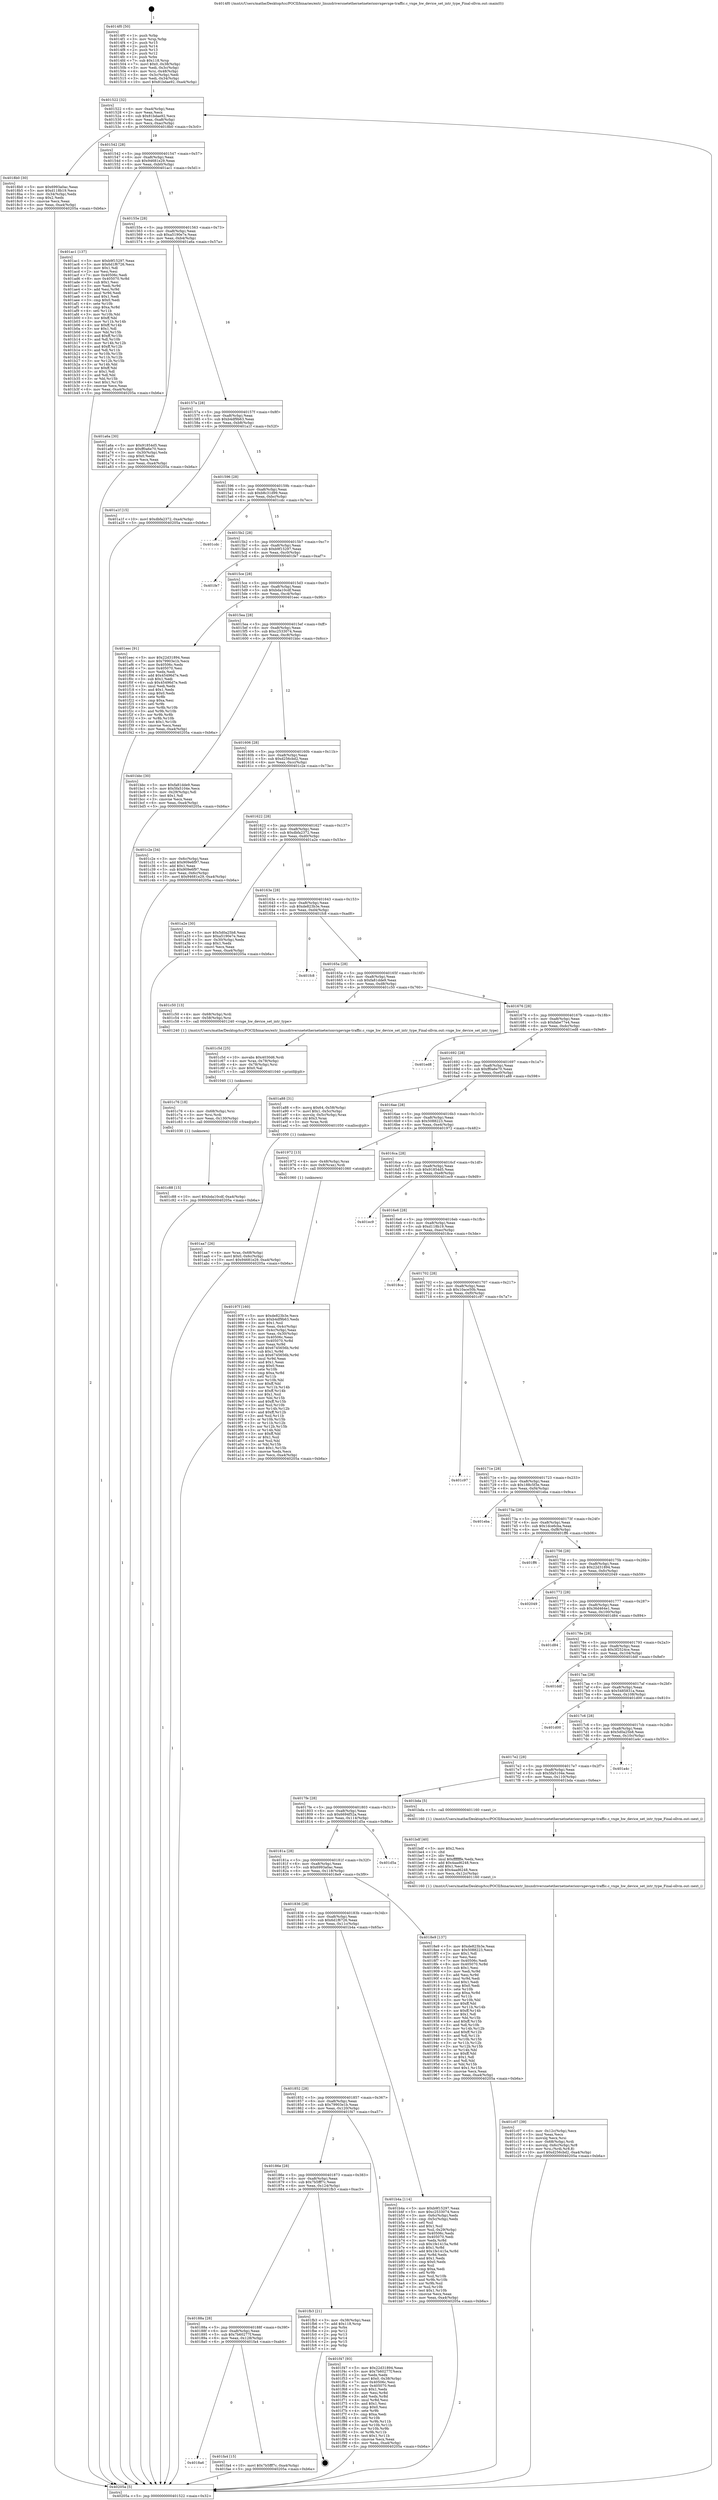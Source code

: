 digraph "0x4014f0" {
  label = "0x4014f0 (/mnt/c/Users/mathe/Desktop/tcc/POCII/binaries/extr_linuxdriversnetethernetneterionvxgevxge-traffic.c_vxge_hw_device_set_intr_type_Final-ollvm.out::main(0))"
  labelloc = "t"
  node[shape=record]

  Entry [label="",width=0.3,height=0.3,shape=circle,fillcolor=black,style=filled]
  "0x401522" [label="{
     0x401522 [32]\l
     | [instrs]\l
     &nbsp;&nbsp;0x401522 \<+6\>: mov -0xa4(%rbp),%eax\l
     &nbsp;&nbsp;0x401528 \<+2\>: mov %eax,%ecx\l
     &nbsp;&nbsp;0x40152a \<+6\>: sub $0x81bdae92,%ecx\l
     &nbsp;&nbsp;0x401530 \<+6\>: mov %eax,-0xa8(%rbp)\l
     &nbsp;&nbsp;0x401536 \<+6\>: mov %ecx,-0xac(%rbp)\l
     &nbsp;&nbsp;0x40153c \<+6\>: je 00000000004018b0 \<main+0x3c0\>\l
  }"]
  "0x4018b0" [label="{
     0x4018b0 [30]\l
     | [instrs]\l
     &nbsp;&nbsp;0x4018b0 \<+5\>: mov $0x6993a0ac,%eax\l
     &nbsp;&nbsp;0x4018b5 \<+5\>: mov $0xd118b19,%ecx\l
     &nbsp;&nbsp;0x4018ba \<+3\>: mov -0x34(%rbp),%edx\l
     &nbsp;&nbsp;0x4018bd \<+3\>: cmp $0x2,%edx\l
     &nbsp;&nbsp;0x4018c0 \<+3\>: cmovne %ecx,%eax\l
     &nbsp;&nbsp;0x4018c3 \<+6\>: mov %eax,-0xa4(%rbp)\l
     &nbsp;&nbsp;0x4018c9 \<+5\>: jmp 000000000040205a \<main+0xb6a\>\l
  }"]
  "0x401542" [label="{
     0x401542 [28]\l
     | [instrs]\l
     &nbsp;&nbsp;0x401542 \<+5\>: jmp 0000000000401547 \<main+0x57\>\l
     &nbsp;&nbsp;0x401547 \<+6\>: mov -0xa8(%rbp),%eax\l
     &nbsp;&nbsp;0x40154d \<+5\>: sub $0x94681e29,%eax\l
     &nbsp;&nbsp;0x401552 \<+6\>: mov %eax,-0xb0(%rbp)\l
     &nbsp;&nbsp;0x401558 \<+6\>: je 0000000000401ac1 \<main+0x5d1\>\l
  }"]
  "0x40205a" [label="{
     0x40205a [5]\l
     | [instrs]\l
     &nbsp;&nbsp;0x40205a \<+5\>: jmp 0000000000401522 \<main+0x32\>\l
  }"]
  "0x4014f0" [label="{
     0x4014f0 [50]\l
     | [instrs]\l
     &nbsp;&nbsp;0x4014f0 \<+1\>: push %rbp\l
     &nbsp;&nbsp;0x4014f1 \<+3\>: mov %rsp,%rbp\l
     &nbsp;&nbsp;0x4014f4 \<+2\>: push %r15\l
     &nbsp;&nbsp;0x4014f6 \<+2\>: push %r14\l
     &nbsp;&nbsp;0x4014f8 \<+2\>: push %r13\l
     &nbsp;&nbsp;0x4014fa \<+2\>: push %r12\l
     &nbsp;&nbsp;0x4014fc \<+1\>: push %rbx\l
     &nbsp;&nbsp;0x4014fd \<+7\>: sub $0x118,%rsp\l
     &nbsp;&nbsp;0x401504 \<+7\>: movl $0x0,-0x38(%rbp)\l
     &nbsp;&nbsp;0x40150b \<+3\>: mov %edi,-0x3c(%rbp)\l
     &nbsp;&nbsp;0x40150e \<+4\>: mov %rsi,-0x48(%rbp)\l
     &nbsp;&nbsp;0x401512 \<+3\>: mov -0x3c(%rbp),%edi\l
     &nbsp;&nbsp;0x401515 \<+3\>: mov %edi,-0x34(%rbp)\l
     &nbsp;&nbsp;0x401518 \<+10\>: movl $0x81bdae92,-0xa4(%rbp)\l
  }"]
  Exit [label="",width=0.3,height=0.3,shape=circle,fillcolor=black,style=filled,peripheries=2]
  "0x401ac1" [label="{
     0x401ac1 [137]\l
     | [instrs]\l
     &nbsp;&nbsp;0x401ac1 \<+5\>: mov $0xb9f15297,%eax\l
     &nbsp;&nbsp;0x401ac6 \<+5\>: mov $0x6d1f6726,%ecx\l
     &nbsp;&nbsp;0x401acb \<+2\>: mov $0x1,%dl\l
     &nbsp;&nbsp;0x401acd \<+2\>: xor %esi,%esi\l
     &nbsp;&nbsp;0x401acf \<+7\>: mov 0x40506c,%edi\l
     &nbsp;&nbsp;0x401ad6 \<+8\>: mov 0x405070,%r8d\l
     &nbsp;&nbsp;0x401ade \<+3\>: sub $0x1,%esi\l
     &nbsp;&nbsp;0x401ae1 \<+3\>: mov %edi,%r9d\l
     &nbsp;&nbsp;0x401ae4 \<+3\>: add %esi,%r9d\l
     &nbsp;&nbsp;0x401ae7 \<+4\>: imul %r9d,%edi\l
     &nbsp;&nbsp;0x401aeb \<+3\>: and $0x1,%edi\l
     &nbsp;&nbsp;0x401aee \<+3\>: cmp $0x0,%edi\l
     &nbsp;&nbsp;0x401af1 \<+4\>: sete %r10b\l
     &nbsp;&nbsp;0x401af5 \<+4\>: cmp $0xa,%r8d\l
     &nbsp;&nbsp;0x401af9 \<+4\>: setl %r11b\l
     &nbsp;&nbsp;0x401afd \<+3\>: mov %r10b,%bl\l
     &nbsp;&nbsp;0x401b00 \<+3\>: xor $0xff,%bl\l
     &nbsp;&nbsp;0x401b03 \<+3\>: mov %r11b,%r14b\l
     &nbsp;&nbsp;0x401b06 \<+4\>: xor $0xff,%r14b\l
     &nbsp;&nbsp;0x401b0a \<+3\>: xor $0x1,%dl\l
     &nbsp;&nbsp;0x401b0d \<+3\>: mov %bl,%r15b\l
     &nbsp;&nbsp;0x401b10 \<+4\>: and $0xff,%r15b\l
     &nbsp;&nbsp;0x401b14 \<+3\>: and %dl,%r10b\l
     &nbsp;&nbsp;0x401b17 \<+3\>: mov %r14b,%r12b\l
     &nbsp;&nbsp;0x401b1a \<+4\>: and $0xff,%r12b\l
     &nbsp;&nbsp;0x401b1e \<+3\>: and %dl,%r11b\l
     &nbsp;&nbsp;0x401b21 \<+3\>: or %r10b,%r15b\l
     &nbsp;&nbsp;0x401b24 \<+3\>: or %r11b,%r12b\l
     &nbsp;&nbsp;0x401b27 \<+3\>: xor %r12b,%r15b\l
     &nbsp;&nbsp;0x401b2a \<+3\>: or %r14b,%bl\l
     &nbsp;&nbsp;0x401b2d \<+3\>: xor $0xff,%bl\l
     &nbsp;&nbsp;0x401b30 \<+3\>: or $0x1,%dl\l
     &nbsp;&nbsp;0x401b33 \<+2\>: and %dl,%bl\l
     &nbsp;&nbsp;0x401b35 \<+3\>: or %bl,%r15b\l
     &nbsp;&nbsp;0x401b38 \<+4\>: test $0x1,%r15b\l
     &nbsp;&nbsp;0x401b3c \<+3\>: cmovne %ecx,%eax\l
     &nbsp;&nbsp;0x401b3f \<+6\>: mov %eax,-0xa4(%rbp)\l
     &nbsp;&nbsp;0x401b45 \<+5\>: jmp 000000000040205a \<main+0xb6a\>\l
  }"]
  "0x40155e" [label="{
     0x40155e [28]\l
     | [instrs]\l
     &nbsp;&nbsp;0x40155e \<+5\>: jmp 0000000000401563 \<main+0x73\>\l
     &nbsp;&nbsp;0x401563 \<+6\>: mov -0xa8(%rbp),%eax\l
     &nbsp;&nbsp;0x401569 \<+5\>: sub $0xa5190e7e,%eax\l
     &nbsp;&nbsp;0x40156e \<+6\>: mov %eax,-0xb4(%rbp)\l
     &nbsp;&nbsp;0x401574 \<+6\>: je 0000000000401a6a \<main+0x57a\>\l
  }"]
  "0x4018a6" [label="{
     0x4018a6\l
  }", style=dashed]
  "0x401a6a" [label="{
     0x401a6a [30]\l
     | [instrs]\l
     &nbsp;&nbsp;0x401a6a \<+5\>: mov $0x91854d5,%eax\l
     &nbsp;&nbsp;0x401a6f \<+5\>: mov $0xff0a6e70,%ecx\l
     &nbsp;&nbsp;0x401a74 \<+3\>: mov -0x30(%rbp),%edx\l
     &nbsp;&nbsp;0x401a77 \<+3\>: cmp $0x0,%edx\l
     &nbsp;&nbsp;0x401a7a \<+3\>: cmove %ecx,%eax\l
     &nbsp;&nbsp;0x401a7d \<+6\>: mov %eax,-0xa4(%rbp)\l
     &nbsp;&nbsp;0x401a83 \<+5\>: jmp 000000000040205a \<main+0xb6a\>\l
  }"]
  "0x40157a" [label="{
     0x40157a [28]\l
     | [instrs]\l
     &nbsp;&nbsp;0x40157a \<+5\>: jmp 000000000040157f \<main+0x8f\>\l
     &nbsp;&nbsp;0x40157f \<+6\>: mov -0xa8(%rbp),%eax\l
     &nbsp;&nbsp;0x401585 \<+5\>: sub $0xb4df9b63,%eax\l
     &nbsp;&nbsp;0x40158a \<+6\>: mov %eax,-0xb8(%rbp)\l
     &nbsp;&nbsp;0x401590 \<+6\>: je 0000000000401a1f \<main+0x52f\>\l
  }"]
  "0x401fa4" [label="{
     0x401fa4 [15]\l
     | [instrs]\l
     &nbsp;&nbsp;0x401fa4 \<+10\>: movl $0x7b5fff7c,-0xa4(%rbp)\l
     &nbsp;&nbsp;0x401fae \<+5\>: jmp 000000000040205a \<main+0xb6a\>\l
  }"]
  "0x401a1f" [label="{
     0x401a1f [15]\l
     | [instrs]\l
     &nbsp;&nbsp;0x401a1f \<+10\>: movl $0xdbfa2372,-0xa4(%rbp)\l
     &nbsp;&nbsp;0x401a29 \<+5\>: jmp 000000000040205a \<main+0xb6a\>\l
  }"]
  "0x401596" [label="{
     0x401596 [28]\l
     | [instrs]\l
     &nbsp;&nbsp;0x401596 \<+5\>: jmp 000000000040159b \<main+0xab\>\l
     &nbsp;&nbsp;0x40159b \<+6\>: mov -0xa8(%rbp),%eax\l
     &nbsp;&nbsp;0x4015a1 \<+5\>: sub $0xb8c31d99,%eax\l
     &nbsp;&nbsp;0x4015a6 \<+6\>: mov %eax,-0xbc(%rbp)\l
     &nbsp;&nbsp;0x4015ac \<+6\>: je 0000000000401cdc \<main+0x7ec\>\l
  }"]
  "0x40188a" [label="{
     0x40188a [28]\l
     | [instrs]\l
     &nbsp;&nbsp;0x40188a \<+5\>: jmp 000000000040188f \<main+0x39f\>\l
     &nbsp;&nbsp;0x40188f \<+6\>: mov -0xa8(%rbp),%eax\l
     &nbsp;&nbsp;0x401895 \<+5\>: sub $0x7b60277f,%eax\l
     &nbsp;&nbsp;0x40189a \<+6\>: mov %eax,-0x128(%rbp)\l
     &nbsp;&nbsp;0x4018a0 \<+6\>: je 0000000000401fa4 \<main+0xab4\>\l
  }"]
  "0x401cdc" [label="{
     0x401cdc\l
  }", style=dashed]
  "0x4015b2" [label="{
     0x4015b2 [28]\l
     | [instrs]\l
     &nbsp;&nbsp;0x4015b2 \<+5\>: jmp 00000000004015b7 \<main+0xc7\>\l
     &nbsp;&nbsp;0x4015b7 \<+6\>: mov -0xa8(%rbp),%eax\l
     &nbsp;&nbsp;0x4015bd \<+5\>: sub $0xb9f15297,%eax\l
     &nbsp;&nbsp;0x4015c2 \<+6\>: mov %eax,-0xc0(%rbp)\l
     &nbsp;&nbsp;0x4015c8 \<+6\>: je 0000000000401fe7 \<main+0xaf7\>\l
  }"]
  "0x401fb3" [label="{
     0x401fb3 [21]\l
     | [instrs]\l
     &nbsp;&nbsp;0x401fb3 \<+3\>: mov -0x38(%rbp),%eax\l
     &nbsp;&nbsp;0x401fb6 \<+7\>: add $0x118,%rsp\l
     &nbsp;&nbsp;0x401fbd \<+1\>: pop %rbx\l
     &nbsp;&nbsp;0x401fbe \<+2\>: pop %r12\l
     &nbsp;&nbsp;0x401fc0 \<+2\>: pop %r13\l
     &nbsp;&nbsp;0x401fc2 \<+2\>: pop %r14\l
     &nbsp;&nbsp;0x401fc4 \<+2\>: pop %r15\l
     &nbsp;&nbsp;0x401fc6 \<+1\>: pop %rbp\l
     &nbsp;&nbsp;0x401fc7 \<+1\>: ret\l
  }"]
  "0x401fe7" [label="{
     0x401fe7\l
  }", style=dashed]
  "0x4015ce" [label="{
     0x4015ce [28]\l
     | [instrs]\l
     &nbsp;&nbsp;0x4015ce \<+5\>: jmp 00000000004015d3 \<main+0xe3\>\l
     &nbsp;&nbsp;0x4015d3 \<+6\>: mov -0xa8(%rbp),%eax\l
     &nbsp;&nbsp;0x4015d9 \<+5\>: sub $0xbda10cdf,%eax\l
     &nbsp;&nbsp;0x4015de \<+6\>: mov %eax,-0xc4(%rbp)\l
     &nbsp;&nbsp;0x4015e4 \<+6\>: je 0000000000401eec \<main+0x9fc\>\l
  }"]
  "0x40186e" [label="{
     0x40186e [28]\l
     | [instrs]\l
     &nbsp;&nbsp;0x40186e \<+5\>: jmp 0000000000401873 \<main+0x383\>\l
     &nbsp;&nbsp;0x401873 \<+6\>: mov -0xa8(%rbp),%eax\l
     &nbsp;&nbsp;0x401879 \<+5\>: sub $0x7b5fff7c,%eax\l
     &nbsp;&nbsp;0x40187e \<+6\>: mov %eax,-0x124(%rbp)\l
     &nbsp;&nbsp;0x401884 \<+6\>: je 0000000000401fb3 \<main+0xac3\>\l
  }"]
  "0x401eec" [label="{
     0x401eec [91]\l
     | [instrs]\l
     &nbsp;&nbsp;0x401eec \<+5\>: mov $0x22d31894,%eax\l
     &nbsp;&nbsp;0x401ef1 \<+5\>: mov $0x79903e1b,%ecx\l
     &nbsp;&nbsp;0x401ef6 \<+7\>: mov 0x40506c,%edx\l
     &nbsp;&nbsp;0x401efd \<+7\>: mov 0x405070,%esi\l
     &nbsp;&nbsp;0x401f04 \<+2\>: mov %edx,%edi\l
     &nbsp;&nbsp;0x401f06 \<+6\>: add $0x45496d7e,%edi\l
     &nbsp;&nbsp;0x401f0c \<+3\>: sub $0x1,%edi\l
     &nbsp;&nbsp;0x401f0f \<+6\>: sub $0x45496d7e,%edi\l
     &nbsp;&nbsp;0x401f15 \<+3\>: imul %edi,%edx\l
     &nbsp;&nbsp;0x401f18 \<+3\>: and $0x1,%edx\l
     &nbsp;&nbsp;0x401f1b \<+3\>: cmp $0x0,%edx\l
     &nbsp;&nbsp;0x401f1e \<+4\>: sete %r8b\l
     &nbsp;&nbsp;0x401f22 \<+3\>: cmp $0xa,%esi\l
     &nbsp;&nbsp;0x401f25 \<+4\>: setl %r9b\l
     &nbsp;&nbsp;0x401f29 \<+3\>: mov %r8b,%r10b\l
     &nbsp;&nbsp;0x401f2c \<+3\>: and %r9b,%r10b\l
     &nbsp;&nbsp;0x401f2f \<+3\>: xor %r9b,%r8b\l
     &nbsp;&nbsp;0x401f32 \<+3\>: or %r8b,%r10b\l
     &nbsp;&nbsp;0x401f35 \<+4\>: test $0x1,%r10b\l
     &nbsp;&nbsp;0x401f39 \<+3\>: cmovne %ecx,%eax\l
     &nbsp;&nbsp;0x401f3c \<+6\>: mov %eax,-0xa4(%rbp)\l
     &nbsp;&nbsp;0x401f42 \<+5\>: jmp 000000000040205a \<main+0xb6a\>\l
  }"]
  "0x4015ea" [label="{
     0x4015ea [28]\l
     | [instrs]\l
     &nbsp;&nbsp;0x4015ea \<+5\>: jmp 00000000004015ef \<main+0xff\>\l
     &nbsp;&nbsp;0x4015ef \<+6\>: mov -0xa8(%rbp),%eax\l
     &nbsp;&nbsp;0x4015f5 \<+5\>: sub $0xc2533074,%eax\l
     &nbsp;&nbsp;0x4015fa \<+6\>: mov %eax,-0xc8(%rbp)\l
     &nbsp;&nbsp;0x401600 \<+6\>: je 0000000000401bbc \<main+0x6cc\>\l
  }"]
  "0x401f47" [label="{
     0x401f47 [93]\l
     | [instrs]\l
     &nbsp;&nbsp;0x401f47 \<+5\>: mov $0x22d31894,%eax\l
     &nbsp;&nbsp;0x401f4c \<+5\>: mov $0x7b60277f,%ecx\l
     &nbsp;&nbsp;0x401f51 \<+2\>: xor %edx,%edx\l
     &nbsp;&nbsp;0x401f53 \<+7\>: movl $0x0,-0x38(%rbp)\l
     &nbsp;&nbsp;0x401f5a \<+7\>: mov 0x40506c,%esi\l
     &nbsp;&nbsp;0x401f61 \<+7\>: mov 0x405070,%edi\l
     &nbsp;&nbsp;0x401f68 \<+3\>: sub $0x1,%edx\l
     &nbsp;&nbsp;0x401f6b \<+3\>: mov %esi,%r8d\l
     &nbsp;&nbsp;0x401f6e \<+3\>: add %edx,%r8d\l
     &nbsp;&nbsp;0x401f71 \<+4\>: imul %r8d,%esi\l
     &nbsp;&nbsp;0x401f75 \<+3\>: and $0x1,%esi\l
     &nbsp;&nbsp;0x401f78 \<+3\>: cmp $0x0,%esi\l
     &nbsp;&nbsp;0x401f7b \<+4\>: sete %r9b\l
     &nbsp;&nbsp;0x401f7f \<+3\>: cmp $0xa,%edi\l
     &nbsp;&nbsp;0x401f82 \<+4\>: setl %r10b\l
     &nbsp;&nbsp;0x401f86 \<+3\>: mov %r9b,%r11b\l
     &nbsp;&nbsp;0x401f89 \<+3\>: and %r10b,%r11b\l
     &nbsp;&nbsp;0x401f8c \<+3\>: xor %r10b,%r9b\l
     &nbsp;&nbsp;0x401f8f \<+3\>: or %r9b,%r11b\l
     &nbsp;&nbsp;0x401f92 \<+4\>: test $0x1,%r11b\l
     &nbsp;&nbsp;0x401f96 \<+3\>: cmovne %ecx,%eax\l
     &nbsp;&nbsp;0x401f99 \<+6\>: mov %eax,-0xa4(%rbp)\l
     &nbsp;&nbsp;0x401f9f \<+5\>: jmp 000000000040205a \<main+0xb6a\>\l
  }"]
  "0x401bbc" [label="{
     0x401bbc [30]\l
     | [instrs]\l
     &nbsp;&nbsp;0x401bbc \<+5\>: mov $0xfa81dde9,%eax\l
     &nbsp;&nbsp;0x401bc1 \<+5\>: mov $0x5fa5104e,%ecx\l
     &nbsp;&nbsp;0x401bc6 \<+3\>: mov -0x29(%rbp),%dl\l
     &nbsp;&nbsp;0x401bc9 \<+3\>: test $0x1,%dl\l
     &nbsp;&nbsp;0x401bcc \<+3\>: cmovne %ecx,%eax\l
     &nbsp;&nbsp;0x401bcf \<+6\>: mov %eax,-0xa4(%rbp)\l
     &nbsp;&nbsp;0x401bd5 \<+5\>: jmp 000000000040205a \<main+0xb6a\>\l
  }"]
  "0x401606" [label="{
     0x401606 [28]\l
     | [instrs]\l
     &nbsp;&nbsp;0x401606 \<+5\>: jmp 000000000040160b \<main+0x11b\>\l
     &nbsp;&nbsp;0x40160b \<+6\>: mov -0xa8(%rbp),%eax\l
     &nbsp;&nbsp;0x401611 \<+5\>: sub $0xd256cbd2,%eax\l
     &nbsp;&nbsp;0x401616 \<+6\>: mov %eax,-0xcc(%rbp)\l
     &nbsp;&nbsp;0x40161c \<+6\>: je 0000000000401c2e \<main+0x73e\>\l
  }"]
  "0x401c88" [label="{
     0x401c88 [15]\l
     | [instrs]\l
     &nbsp;&nbsp;0x401c88 \<+10\>: movl $0xbda10cdf,-0xa4(%rbp)\l
     &nbsp;&nbsp;0x401c92 \<+5\>: jmp 000000000040205a \<main+0xb6a\>\l
  }"]
  "0x401c2e" [label="{
     0x401c2e [34]\l
     | [instrs]\l
     &nbsp;&nbsp;0x401c2e \<+3\>: mov -0x6c(%rbp),%eax\l
     &nbsp;&nbsp;0x401c31 \<+5\>: add $0x909e6f97,%eax\l
     &nbsp;&nbsp;0x401c36 \<+3\>: add $0x1,%eax\l
     &nbsp;&nbsp;0x401c39 \<+5\>: sub $0x909e6f97,%eax\l
     &nbsp;&nbsp;0x401c3e \<+3\>: mov %eax,-0x6c(%rbp)\l
     &nbsp;&nbsp;0x401c41 \<+10\>: movl $0x94681e29,-0xa4(%rbp)\l
     &nbsp;&nbsp;0x401c4b \<+5\>: jmp 000000000040205a \<main+0xb6a\>\l
  }"]
  "0x401622" [label="{
     0x401622 [28]\l
     | [instrs]\l
     &nbsp;&nbsp;0x401622 \<+5\>: jmp 0000000000401627 \<main+0x137\>\l
     &nbsp;&nbsp;0x401627 \<+6\>: mov -0xa8(%rbp),%eax\l
     &nbsp;&nbsp;0x40162d \<+5\>: sub $0xdbfa2372,%eax\l
     &nbsp;&nbsp;0x401632 \<+6\>: mov %eax,-0xd0(%rbp)\l
     &nbsp;&nbsp;0x401638 \<+6\>: je 0000000000401a2e \<main+0x53e\>\l
  }"]
  "0x401c76" [label="{
     0x401c76 [18]\l
     | [instrs]\l
     &nbsp;&nbsp;0x401c76 \<+4\>: mov -0x68(%rbp),%rsi\l
     &nbsp;&nbsp;0x401c7a \<+3\>: mov %rsi,%rdi\l
     &nbsp;&nbsp;0x401c7d \<+6\>: mov %eax,-0x130(%rbp)\l
     &nbsp;&nbsp;0x401c83 \<+5\>: call 0000000000401030 \<free@plt\>\l
     | [calls]\l
     &nbsp;&nbsp;0x401030 \{1\} (unknown)\l
  }"]
  "0x401a2e" [label="{
     0x401a2e [30]\l
     | [instrs]\l
     &nbsp;&nbsp;0x401a2e \<+5\>: mov $0x5d0a25b8,%eax\l
     &nbsp;&nbsp;0x401a33 \<+5\>: mov $0xa5190e7e,%ecx\l
     &nbsp;&nbsp;0x401a38 \<+3\>: mov -0x30(%rbp),%edx\l
     &nbsp;&nbsp;0x401a3b \<+3\>: cmp $0x1,%edx\l
     &nbsp;&nbsp;0x401a3e \<+3\>: cmovl %ecx,%eax\l
     &nbsp;&nbsp;0x401a41 \<+6\>: mov %eax,-0xa4(%rbp)\l
     &nbsp;&nbsp;0x401a47 \<+5\>: jmp 000000000040205a \<main+0xb6a\>\l
  }"]
  "0x40163e" [label="{
     0x40163e [28]\l
     | [instrs]\l
     &nbsp;&nbsp;0x40163e \<+5\>: jmp 0000000000401643 \<main+0x153\>\l
     &nbsp;&nbsp;0x401643 \<+6\>: mov -0xa8(%rbp),%eax\l
     &nbsp;&nbsp;0x401649 \<+5\>: sub $0xde823b3e,%eax\l
     &nbsp;&nbsp;0x40164e \<+6\>: mov %eax,-0xd4(%rbp)\l
     &nbsp;&nbsp;0x401654 \<+6\>: je 0000000000401fc8 \<main+0xad8\>\l
  }"]
  "0x401c5d" [label="{
     0x401c5d [25]\l
     | [instrs]\l
     &nbsp;&nbsp;0x401c5d \<+10\>: movabs $0x4030d6,%rdi\l
     &nbsp;&nbsp;0x401c67 \<+4\>: mov %rax,-0x78(%rbp)\l
     &nbsp;&nbsp;0x401c6b \<+4\>: mov -0x78(%rbp),%rsi\l
     &nbsp;&nbsp;0x401c6f \<+2\>: mov $0x0,%al\l
     &nbsp;&nbsp;0x401c71 \<+5\>: call 0000000000401040 \<printf@plt\>\l
     | [calls]\l
     &nbsp;&nbsp;0x401040 \{1\} (unknown)\l
  }"]
  "0x401fc8" [label="{
     0x401fc8\l
  }", style=dashed]
  "0x40165a" [label="{
     0x40165a [28]\l
     | [instrs]\l
     &nbsp;&nbsp;0x40165a \<+5\>: jmp 000000000040165f \<main+0x16f\>\l
     &nbsp;&nbsp;0x40165f \<+6\>: mov -0xa8(%rbp),%eax\l
     &nbsp;&nbsp;0x401665 \<+5\>: sub $0xfa81dde9,%eax\l
     &nbsp;&nbsp;0x40166a \<+6\>: mov %eax,-0xd8(%rbp)\l
     &nbsp;&nbsp;0x401670 \<+6\>: je 0000000000401c50 \<main+0x760\>\l
  }"]
  "0x401c07" [label="{
     0x401c07 [39]\l
     | [instrs]\l
     &nbsp;&nbsp;0x401c07 \<+6\>: mov -0x12c(%rbp),%ecx\l
     &nbsp;&nbsp;0x401c0d \<+3\>: imul %eax,%ecx\l
     &nbsp;&nbsp;0x401c10 \<+3\>: movslq %ecx,%rsi\l
     &nbsp;&nbsp;0x401c13 \<+4\>: mov -0x68(%rbp),%rdi\l
     &nbsp;&nbsp;0x401c17 \<+4\>: movslq -0x6c(%rbp),%r8\l
     &nbsp;&nbsp;0x401c1b \<+4\>: mov %rsi,(%rdi,%r8,8)\l
     &nbsp;&nbsp;0x401c1f \<+10\>: movl $0xd256cbd2,-0xa4(%rbp)\l
     &nbsp;&nbsp;0x401c29 \<+5\>: jmp 000000000040205a \<main+0xb6a\>\l
  }"]
  "0x401c50" [label="{
     0x401c50 [13]\l
     | [instrs]\l
     &nbsp;&nbsp;0x401c50 \<+4\>: mov -0x68(%rbp),%rdi\l
     &nbsp;&nbsp;0x401c54 \<+4\>: mov -0x58(%rbp),%rsi\l
     &nbsp;&nbsp;0x401c58 \<+5\>: call 0000000000401240 \<vxge_hw_device_set_intr_type\>\l
     | [calls]\l
     &nbsp;&nbsp;0x401240 \{1\} (/mnt/c/Users/mathe/Desktop/tcc/POCII/binaries/extr_linuxdriversnetethernetneterionvxgevxge-traffic.c_vxge_hw_device_set_intr_type_Final-ollvm.out::vxge_hw_device_set_intr_type)\l
  }"]
  "0x401676" [label="{
     0x401676 [28]\l
     | [instrs]\l
     &nbsp;&nbsp;0x401676 \<+5\>: jmp 000000000040167b \<main+0x18b\>\l
     &nbsp;&nbsp;0x40167b \<+6\>: mov -0xa8(%rbp),%eax\l
     &nbsp;&nbsp;0x401681 \<+5\>: sub $0xfabe77e4,%eax\l
     &nbsp;&nbsp;0x401686 \<+6\>: mov %eax,-0xdc(%rbp)\l
     &nbsp;&nbsp;0x40168c \<+6\>: je 0000000000401ed8 \<main+0x9e8\>\l
  }"]
  "0x401bdf" [label="{
     0x401bdf [40]\l
     | [instrs]\l
     &nbsp;&nbsp;0x401bdf \<+5\>: mov $0x2,%ecx\l
     &nbsp;&nbsp;0x401be4 \<+1\>: cltd\l
     &nbsp;&nbsp;0x401be5 \<+2\>: idiv %ecx\l
     &nbsp;&nbsp;0x401be7 \<+6\>: imul $0xfffffffe,%edx,%ecx\l
     &nbsp;&nbsp;0x401bed \<+6\>: add $0x4aad6248,%ecx\l
     &nbsp;&nbsp;0x401bf3 \<+3\>: add $0x1,%ecx\l
     &nbsp;&nbsp;0x401bf6 \<+6\>: sub $0x4aad6248,%ecx\l
     &nbsp;&nbsp;0x401bfc \<+6\>: mov %ecx,-0x12c(%rbp)\l
     &nbsp;&nbsp;0x401c02 \<+5\>: call 0000000000401160 \<next_i\>\l
     | [calls]\l
     &nbsp;&nbsp;0x401160 \{1\} (/mnt/c/Users/mathe/Desktop/tcc/POCII/binaries/extr_linuxdriversnetethernetneterionvxgevxge-traffic.c_vxge_hw_device_set_intr_type_Final-ollvm.out::next_i)\l
  }"]
  "0x401ed8" [label="{
     0x401ed8\l
  }", style=dashed]
  "0x401692" [label="{
     0x401692 [28]\l
     | [instrs]\l
     &nbsp;&nbsp;0x401692 \<+5\>: jmp 0000000000401697 \<main+0x1a7\>\l
     &nbsp;&nbsp;0x401697 \<+6\>: mov -0xa8(%rbp),%eax\l
     &nbsp;&nbsp;0x40169d \<+5\>: sub $0xff0a6e70,%eax\l
     &nbsp;&nbsp;0x4016a2 \<+6\>: mov %eax,-0xe0(%rbp)\l
     &nbsp;&nbsp;0x4016a8 \<+6\>: je 0000000000401a88 \<main+0x598\>\l
  }"]
  "0x401852" [label="{
     0x401852 [28]\l
     | [instrs]\l
     &nbsp;&nbsp;0x401852 \<+5\>: jmp 0000000000401857 \<main+0x367\>\l
     &nbsp;&nbsp;0x401857 \<+6\>: mov -0xa8(%rbp),%eax\l
     &nbsp;&nbsp;0x40185d \<+5\>: sub $0x79903e1b,%eax\l
     &nbsp;&nbsp;0x401862 \<+6\>: mov %eax,-0x120(%rbp)\l
     &nbsp;&nbsp;0x401868 \<+6\>: je 0000000000401f47 \<main+0xa57\>\l
  }"]
  "0x401a88" [label="{
     0x401a88 [31]\l
     | [instrs]\l
     &nbsp;&nbsp;0x401a88 \<+8\>: movq $0x64,-0x58(%rbp)\l
     &nbsp;&nbsp;0x401a90 \<+7\>: movl $0x1,-0x5c(%rbp)\l
     &nbsp;&nbsp;0x401a97 \<+4\>: movslq -0x5c(%rbp),%rax\l
     &nbsp;&nbsp;0x401a9b \<+4\>: shl $0x3,%rax\l
     &nbsp;&nbsp;0x401a9f \<+3\>: mov %rax,%rdi\l
     &nbsp;&nbsp;0x401aa2 \<+5\>: call 0000000000401050 \<malloc@plt\>\l
     | [calls]\l
     &nbsp;&nbsp;0x401050 \{1\} (unknown)\l
  }"]
  "0x4016ae" [label="{
     0x4016ae [28]\l
     | [instrs]\l
     &nbsp;&nbsp;0x4016ae \<+5\>: jmp 00000000004016b3 \<main+0x1c3\>\l
     &nbsp;&nbsp;0x4016b3 \<+6\>: mov -0xa8(%rbp),%eax\l
     &nbsp;&nbsp;0x4016b9 \<+5\>: sub $0x5088223,%eax\l
     &nbsp;&nbsp;0x4016be \<+6\>: mov %eax,-0xe4(%rbp)\l
     &nbsp;&nbsp;0x4016c4 \<+6\>: je 0000000000401972 \<main+0x482\>\l
  }"]
  "0x401b4a" [label="{
     0x401b4a [114]\l
     | [instrs]\l
     &nbsp;&nbsp;0x401b4a \<+5\>: mov $0xb9f15297,%eax\l
     &nbsp;&nbsp;0x401b4f \<+5\>: mov $0xc2533074,%ecx\l
     &nbsp;&nbsp;0x401b54 \<+3\>: mov -0x6c(%rbp),%edx\l
     &nbsp;&nbsp;0x401b57 \<+3\>: cmp -0x5c(%rbp),%edx\l
     &nbsp;&nbsp;0x401b5a \<+4\>: setl %sil\l
     &nbsp;&nbsp;0x401b5e \<+4\>: and $0x1,%sil\l
     &nbsp;&nbsp;0x401b62 \<+4\>: mov %sil,-0x29(%rbp)\l
     &nbsp;&nbsp;0x401b66 \<+7\>: mov 0x40506c,%edx\l
     &nbsp;&nbsp;0x401b6d \<+7\>: mov 0x405070,%edi\l
     &nbsp;&nbsp;0x401b74 \<+3\>: mov %edx,%r8d\l
     &nbsp;&nbsp;0x401b77 \<+7\>: sub $0x1fe1415a,%r8d\l
     &nbsp;&nbsp;0x401b7e \<+4\>: sub $0x1,%r8d\l
     &nbsp;&nbsp;0x401b82 \<+7\>: add $0x1fe1415a,%r8d\l
     &nbsp;&nbsp;0x401b89 \<+4\>: imul %r8d,%edx\l
     &nbsp;&nbsp;0x401b8d \<+3\>: and $0x1,%edx\l
     &nbsp;&nbsp;0x401b90 \<+3\>: cmp $0x0,%edx\l
     &nbsp;&nbsp;0x401b93 \<+4\>: sete %sil\l
     &nbsp;&nbsp;0x401b97 \<+3\>: cmp $0xa,%edi\l
     &nbsp;&nbsp;0x401b9a \<+4\>: setl %r9b\l
     &nbsp;&nbsp;0x401b9e \<+3\>: mov %sil,%r10b\l
     &nbsp;&nbsp;0x401ba1 \<+3\>: and %r9b,%r10b\l
     &nbsp;&nbsp;0x401ba4 \<+3\>: xor %r9b,%sil\l
     &nbsp;&nbsp;0x401ba7 \<+3\>: or %sil,%r10b\l
     &nbsp;&nbsp;0x401baa \<+4\>: test $0x1,%r10b\l
     &nbsp;&nbsp;0x401bae \<+3\>: cmovne %ecx,%eax\l
     &nbsp;&nbsp;0x401bb1 \<+6\>: mov %eax,-0xa4(%rbp)\l
     &nbsp;&nbsp;0x401bb7 \<+5\>: jmp 000000000040205a \<main+0xb6a\>\l
  }"]
  "0x401972" [label="{
     0x401972 [13]\l
     | [instrs]\l
     &nbsp;&nbsp;0x401972 \<+4\>: mov -0x48(%rbp),%rax\l
     &nbsp;&nbsp;0x401976 \<+4\>: mov 0x8(%rax),%rdi\l
     &nbsp;&nbsp;0x40197a \<+5\>: call 0000000000401060 \<atoi@plt\>\l
     | [calls]\l
     &nbsp;&nbsp;0x401060 \{1\} (unknown)\l
  }"]
  "0x4016ca" [label="{
     0x4016ca [28]\l
     | [instrs]\l
     &nbsp;&nbsp;0x4016ca \<+5\>: jmp 00000000004016cf \<main+0x1df\>\l
     &nbsp;&nbsp;0x4016cf \<+6\>: mov -0xa8(%rbp),%eax\l
     &nbsp;&nbsp;0x4016d5 \<+5\>: sub $0x91854d5,%eax\l
     &nbsp;&nbsp;0x4016da \<+6\>: mov %eax,-0xe8(%rbp)\l
     &nbsp;&nbsp;0x4016e0 \<+6\>: je 0000000000401ec9 \<main+0x9d9\>\l
  }"]
  "0x401aa7" [label="{
     0x401aa7 [26]\l
     | [instrs]\l
     &nbsp;&nbsp;0x401aa7 \<+4\>: mov %rax,-0x68(%rbp)\l
     &nbsp;&nbsp;0x401aab \<+7\>: movl $0x0,-0x6c(%rbp)\l
     &nbsp;&nbsp;0x401ab2 \<+10\>: movl $0x94681e29,-0xa4(%rbp)\l
     &nbsp;&nbsp;0x401abc \<+5\>: jmp 000000000040205a \<main+0xb6a\>\l
  }"]
  "0x401ec9" [label="{
     0x401ec9\l
  }", style=dashed]
  "0x4016e6" [label="{
     0x4016e6 [28]\l
     | [instrs]\l
     &nbsp;&nbsp;0x4016e6 \<+5\>: jmp 00000000004016eb \<main+0x1fb\>\l
     &nbsp;&nbsp;0x4016eb \<+6\>: mov -0xa8(%rbp),%eax\l
     &nbsp;&nbsp;0x4016f1 \<+5\>: sub $0xd118b19,%eax\l
     &nbsp;&nbsp;0x4016f6 \<+6\>: mov %eax,-0xec(%rbp)\l
     &nbsp;&nbsp;0x4016fc \<+6\>: je 00000000004018ce \<main+0x3de\>\l
  }"]
  "0x40197f" [label="{
     0x40197f [160]\l
     | [instrs]\l
     &nbsp;&nbsp;0x40197f \<+5\>: mov $0xde823b3e,%ecx\l
     &nbsp;&nbsp;0x401984 \<+5\>: mov $0xb4df9b63,%edx\l
     &nbsp;&nbsp;0x401989 \<+3\>: mov $0x1,%sil\l
     &nbsp;&nbsp;0x40198c \<+3\>: mov %eax,-0x4c(%rbp)\l
     &nbsp;&nbsp;0x40198f \<+3\>: mov -0x4c(%rbp),%eax\l
     &nbsp;&nbsp;0x401992 \<+3\>: mov %eax,-0x30(%rbp)\l
     &nbsp;&nbsp;0x401995 \<+7\>: mov 0x40506c,%eax\l
     &nbsp;&nbsp;0x40199c \<+8\>: mov 0x405070,%r8d\l
     &nbsp;&nbsp;0x4019a4 \<+3\>: mov %eax,%r9d\l
     &nbsp;&nbsp;0x4019a7 \<+7\>: add $0x6745656b,%r9d\l
     &nbsp;&nbsp;0x4019ae \<+4\>: sub $0x1,%r9d\l
     &nbsp;&nbsp;0x4019b2 \<+7\>: sub $0x6745656b,%r9d\l
     &nbsp;&nbsp;0x4019b9 \<+4\>: imul %r9d,%eax\l
     &nbsp;&nbsp;0x4019bd \<+3\>: and $0x1,%eax\l
     &nbsp;&nbsp;0x4019c0 \<+3\>: cmp $0x0,%eax\l
     &nbsp;&nbsp;0x4019c3 \<+4\>: sete %r10b\l
     &nbsp;&nbsp;0x4019c7 \<+4\>: cmp $0xa,%r8d\l
     &nbsp;&nbsp;0x4019cb \<+4\>: setl %r11b\l
     &nbsp;&nbsp;0x4019cf \<+3\>: mov %r10b,%bl\l
     &nbsp;&nbsp;0x4019d2 \<+3\>: xor $0xff,%bl\l
     &nbsp;&nbsp;0x4019d5 \<+3\>: mov %r11b,%r14b\l
     &nbsp;&nbsp;0x4019d8 \<+4\>: xor $0xff,%r14b\l
     &nbsp;&nbsp;0x4019dc \<+4\>: xor $0x1,%sil\l
     &nbsp;&nbsp;0x4019e0 \<+3\>: mov %bl,%r15b\l
     &nbsp;&nbsp;0x4019e3 \<+4\>: and $0xff,%r15b\l
     &nbsp;&nbsp;0x4019e7 \<+3\>: and %sil,%r10b\l
     &nbsp;&nbsp;0x4019ea \<+3\>: mov %r14b,%r12b\l
     &nbsp;&nbsp;0x4019ed \<+4\>: and $0xff,%r12b\l
     &nbsp;&nbsp;0x4019f1 \<+3\>: and %sil,%r11b\l
     &nbsp;&nbsp;0x4019f4 \<+3\>: or %r10b,%r15b\l
     &nbsp;&nbsp;0x4019f7 \<+3\>: or %r11b,%r12b\l
     &nbsp;&nbsp;0x4019fa \<+3\>: xor %r12b,%r15b\l
     &nbsp;&nbsp;0x4019fd \<+3\>: or %r14b,%bl\l
     &nbsp;&nbsp;0x401a00 \<+3\>: xor $0xff,%bl\l
     &nbsp;&nbsp;0x401a03 \<+4\>: or $0x1,%sil\l
     &nbsp;&nbsp;0x401a07 \<+3\>: and %sil,%bl\l
     &nbsp;&nbsp;0x401a0a \<+3\>: or %bl,%r15b\l
     &nbsp;&nbsp;0x401a0d \<+4\>: test $0x1,%r15b\l
     &nbsp;&nbsp;0x401a11 \<+3\>: cmovne %edx,%ecx\l
     &nbsp;&nbsp;0x401a14 \<+6\>: mov %ecx,-0xa4(%rbp)\l
     &nbsp;&nbsp;0x401a1a \<+5\>: jmp 000000000040205a \<main+0xb6a\>\l
  }"]
  "0x4018ce" [label="{
     0x4018ce\l
  }", style=dashed]
  "0x401702" [label="{
     0x401702 [28]\l
     | [instrs]\l
     &nbsp;&nbsp;0x401702 \<+5\>: jmp 0000000000401707 \<main+0x217\>\l
     &nbsp;&nbsp;0x401707 \<+6\>: mov -0xa8(%rbp),%eax\l
     &nbsp;&nbsp;0x40170d \<+5\>: sub $0x10ace50b,%eax\l
     &nbsp;&nbsp;0x401712 \<+6\>: mov %eax,-0xf0(%rbp)\l
     &nbsp;&nbsp;0x401718 \<+6\>: je 0000000000401c97 \<main+0x7a7\>\l
  }"]
  "0x401836" [label="{
     0x401836 [28]\l
     | [instrs]\l
     &nbsp;&nbsp;0x401836 \<+5\>: jmp 000000000040183b \<main+0x34b\>\l
     &nbsp;&nbsp;0x40183b \<+6\>: mov -0xa8(%rbp),%eax\l
     &nbsp;&nbsp;0x401841 \<+5\>: sub $0x6d1f6726,%eax\l
     &nbsp;&nbsp;0x401846 \<+6\>: mov %eax,-0x11c(%rbp)\l
     &nbsp;&nbsp;0x40184c \<+6\>: je 0000000000401b4a \<main+0x65a\>\l
  }"]
  "0x401c97" [label="{
     0x401c97\l
  }", style=dashed]
  "0x40171e" [label="{
     0x40171e [28]\l
     | [instrs]\l
     &nbsp;&nbsp;0x40171e \<+5\>: jmp 0000000000401723 \<main+0x233\>\l
     &nbsp;&nbsp;0x401723 \<+6\>: mov -0xa8(%rbp),%eax\l
     &nbsp;&nbsp;0x401729 \<+5\>: sub $0x188c5f3e,%eax\l
     &nbsp;&nbsp;0x40172e \<+6\>: mov %eax,-0xf4(%rbp)\l
     &nbsp;&nbsp;0x401734 \<+6\>: je 0000000000401eba \<main+0x9ca\>\l
  }"]
  "0x4018e9" [label="{
     0x4018e9 [137]\l
     | [instrs]\l
     &nbsp;&nbsp;0x4018e9 \<+5\>: mov $0xde823b3e,%eax\l
     &nbsp;&nbsp;0x4018ee \<+5\>: mov $0x5088223,%ecx\l
     &nbsp;&nbsp;0x4018f3 \<+2\>: mov $0x1,%dl\l
     &nbsp;&nbsp;0x4018f5 \<+2\>: xor %esi,%esi\l
     &nbsp;&nbsp;0x4018f7 \<+7\>: mov 0x40506c,%edi\l
     &nbsp;&nbsp;0x4018fe \<+8\>: mov 0x405070,%r8d\l
     &nbsp;&nbsp;0x401906 \<+3\>: sub $0x1,%esi\l
     &nbsp;&nbsp;0x401909 \<+3\>: mov %edi,%r9d\l
     &nbsp;&nbsp;0x40190c \<+3\>: add %esi,%r9d\l
     &nbsp;&nbsp;0x40190f \<+4\>: imul %r9d,%edi\l
     &nbsp;&nbsp;0x401913 \<+3\>: and $0x1,%edi\l
     &nbsp;&nbsp;0x401916 \<+3\>: cmp $0x0,%edi\l
     &nbsp;&nbsp;0x401919 \<+4\>: sete %r10b\l
     &nbsp;&nbsp;0x40191d \<+4\>: cmp $0xa,%r8d\l
     &nbsp;&nbsp;0x401921 \<+4\>: setl %r11b\l
     &nbsp;&nbsp;0x401925 \<+3\>: mov %r10b,%bl\l
     &nbsp;&nbsp;0x401928 \<+3\>: xor $0xff,%bl\l
     &nbsp;&nbsp;0x40192b \<+3\>: mov %r11b,%r14b\l
     &nbsp;&nbsp;0x40192e \<+4\>: xor $0xff,%r14b\l
     &nbsp;&nbsp;0x401932 \<+3\>: xor $0x1,%dl\l
     &nbsp;&nbsp;0x401935 \<+3\>: mov %bl,%r15b\l
     &nbsp;&nbsp;0x401938 \<+4\>: and $0xff,%r15b\l
     &nbsp;&nbsp;0x40193c \<+3\>: and %dl,%r10b\l
     &nbsp;&nbsp;0x40193f \<+3\>: mov %r14b,%r12b\l
     &nbsp;&nbsp;0x401942 \<+4\>: and $0xff,%r12b\l
     &nbsp;&nbsp;0x401946 \<+3\>: and %dl,%r11b\l
     &nbsp;&nbsp;0x401949 \<+3\>: or %r10b,%r15b\l
     &nbsp;&nbsp;0x40194c \<+3\>: or %r11b,%r12b\l
     &nbsp;&nbsp;0x40194f \<+3\>: xor %r12b,%r15b\l
     &nbsp;&nbsp;0x401952 \<+3\>: or %r14b,%bl\l
     &nbsp;&nbsp;0x401955 \<+3\>: xor $0xff,%bl\l
     &nbsp;&nbsp;0x401958 \<+3\>: or $0x1,%dl\l
     &nbsp;&nbsp;0x40195b \<+2\>: and %dl,%bl\l
     &nbsp;&nbsp;0x40195d \<+3\>: or %bl,%r15b\l
     &nbsp;&nbsp;0x401960 \<+4\>: test $0x1,%r15b\l
     &nbsp;&nbsp;0x401964 \<+3\>: cmovne %ecx,%eax\l
     &nbsp;&nbsp;0x401967 \<+6\>: mov %eax,-0xa4(%rbp)\l
     &nbsp;&nbsp;0x40196d \<+5\>: jmp 000000000040205a \<main+0xb6a\>\l
  }"]
  "0x401eba" [label="{
     0x401eba\l
  }", style=dashed]
  "0x40173a" [label="{
     0x40173a [28]\l
     | [instrs]\l
     &nbsp;&nbsp;0x40173a \<+5\>: jmp 000000000040173f \<main+0x24f\>\l
     &nbsp;&nbsp;0x40173f \<+6\>: mov -0xa8(%rbp),%eax\l
     &nbsp;&nbsp;0x401745 \<+5\>: sub $0x1dce6cba,%eax\l
     &nbsp;&nbsp;0x40174a \<+6\>: mov %eax,-0xf8(%rbp)\l
     &nbsp;&nbsp;0x401750 \<+6\>: je 0000000000401ff6 \<main+0xb06\>\l
  }"]
  "0x40181a" [label="{
     0x40181a [28]\l
     | [instrs]\l
     &nbsp;&nbsp;0x40181a \<+5\>: jmp 000000000040181f \<main+0x32f\>\l
     &nbsp;&nbsp;0x40181f \<+6\>: mov -0xa8(%rbp),%eax\l
     &nbsp;&nbsp;0x401825 \<+5\>: sub $0x6993a0ac,%eax\l
     &nbsp;&nbsp;0x40182a \<+6\>: mov %eax,-0x118(%rbp)\l
     &nbsp;&nbsp;0x401830 \<+6\>: je 00000000004018e9 \<main+0x3f9\>\l
  }"]
  "0x401ff6" [label="{
     0x401ff6\l
  }", style=dashed]
  "0x401756" [label="{
     0x401756 [28]\l
     | [instrs]\l
     &nbsp;&nbsp;0x401756 \<+5\>: jmp 000000000040175b \<main+0x26b\>\l
     &nbsp;&nbsp;0x40175b \<+6\>: mov -0xa8(%rbp),%eax\l
     &nbsp;&nbsp;0x401761 \<+5\>: sub $0x22d31894,%eax\l
     &nbsp;&nbsp;0x401766 \<+6\>: mov %eax,-0xfc(%rbp)\l
     &nbsp;&nbsp;0x40176c \<+6\>: je 0000000000402049 \<main+0xb59\>\l
  }"]
  "0x401d5a" [label="{
     0x401d5a\l
  }", style=dashed]
  "0x402049" [label="{
     0x402049\l
  }", style=dashed]
  "0x401772" [label="{
     0x401772 [28]\l
     | [instrs]\l
     &nbsp;&nbsp;0x401772 \<+5\>: jmp 0000000000401777 \<main+0x287\>\l
     &nbsp;&nbsp;0x401777 \<+6\>: mov -0xa8(%rbp),%eax\l
     &nbsp;&nbsp;0x40177d \<+5\>: sub $0x36d464e1,%eax\l
     &nbsp;&nbsp;0x401782 \<+6\>: mov %eax,-0x100(%rbp)\l
     &nbsp;&nbsp;0x401788 \<+6\>: je 0000000000401d84 \<main+0x894\>\l
  }"]
  "0x4017fe" [label="{
     0x4017fe [28]\l
     | [instrs]\l
     &nbsp;&nbsp;0x4017fe \<+5\>: jmp 0000000000401803 \<main+0x313\>\l
     &nbsp;&nbsp;0x401803 \<+6\>: mov -0xa8(%rbp),%eax\l
     &nbsp;&nbsp;0x401809 \<+5\>: sub $0x6694f52a,%eax\l
     &nbsp;&nbsp;0x40180e \<+6\>: mov %eax,-0x114(%rbp)\l
     &nbsp;&nbsp;0x401814 \<+6\>: je 0000000000401d5a \<main+0x86a\>\l
  }"]
  "0x401d84" [label="{
     0x401d84\l
  }", style=dashed]
  "0x40178e" [label="{
     0x40178e [28]\l
     | [instrs]\l
     &nbsp;&nbsp;0x40178e \<+5\>: jmp 0000000000401793 \<main+0x2a3\>\l
     &nbsp;&nbsp;0x401793 \<+6\>: mov -0xa8(%rbp),%eax\l
     &nbsp;&nbsp;0x401799 \<+5\>: sub $0x3f2524ce,%eax\l
     &nbsp;&nbsp;0x40179e \<+6\>: mov %eax,-0x104(%rbp)\l
     &nbsp;&nbsp;0x4017a4 \<+6\>: je 0000000000401ddf \<main+0x8ef\>\l
  }"]
  "0x401bda" [label="{
     0x401bda [5]\l
     | [instrs]\l
     &nbsp;&nbsp;0x401bda \<+5\>: call 0000000000401160 \<next_i\>\l
     | [calls]\l
     &nbsp;&nbsp;0x401160 \{1\} (/mnt/c/Users/mathe/Desktop/tcc/POCII/binaries/extr_linuxdriversnetethernetneterionvxgevxge-traffic.c_vxge_hw_device_set_intr_type_Final-ollvm.out::next_i)\l
  }"]
  "0x401ddf" [label="{
     0x401ddf\l
  }", style=dashed]
  "0x4017aa" [label="{
     0x4017aa [28]\l
     | [instrs]\l
     &nbsp;&nbsp;0x4017aa \<+5\>: jmp 00000000004017af \<main+0x2bf\>\l
     &nbsp;&nbsp;0x4017af \<+6\>: mov -0xa8(%rbp),%eax\l
     &nbsp;&nbsp;0x4017b5 \<+5\>: sub $0x5485831a,%eax\l
     &nbsp;&nbsp;0x4017ba \<+6\>: mov %eax,-0x108(%rbp)\l
     &nbsp;&nbsp;0x4017c0 \<+6\>: je 0000000000401d00 \<main+0x810\>\l
  }"]
  "0x4017e2" [label="{
     0x4017e2 [28]\l
     | [instrs]\l
     &nbsp;&nbsp;0x4017e2 \<+5\>: jmp 00000000004017e7 \<main+0x2f7\>\l
     &nbsp;&nbsp;0x4017e7 \<+6\>: mov -0xa8(%rbp),%eax\l
     &nbsp;&nbsp;0x4017ed \<+5\>: sub $0x5fa5104e,%eax\l
     &nbsp;&nbsp;0x4017f2 \<+6\>: mov %eax,-0x110(%rbp)\l
     &nbsp;&nbsp;0x4017f8 \<+6\>: je 0000000000401bda \<main+0x6ea\>\l
  }"]
  "0x401d00" [label="{
     0x401d00\l
  }", style=dashed]
  "0x4017c6" [label="{
     0x4017c6 [28]\l
     | [instrs]\l
     &nbsp;&nbsp;0x4017c6 \<+5\>: jmp 00000000004017cb \<main+0x2db\>\l
     &nbsp;&nbsp;0x4017cb \<+6\>: mov -0xa8(%rbp),%eax\l
     &nbsp;&nbsp;0x4017d1 \<+5\>: sub $0x5d0a25b8,%eax\l
     &nbsp;&nbsp;0x4017d6 \<+6\>: mov %eax,-0x10c(%rbp)\l
     &nbsp;&nbsp;0x4017dc \<+6\>: je 0000000000401a4c \<main+0x55c\>\l
  }"]
  "0x401a4c" [label="{
     0x401a4c\l
  }", style=dashed]
  Entry -> "0x4014f0" [label=" 1"]
  "0x401522" -> "0x4018b0" [label=" 1"]
  "0x401522" -> "0x401542" [label=" 19"]
  "0x4018b0" -> "0x40205a" [label=" 1"]
  "0x4014f0" -> "0x401522" [label=" 1"]
  "0x40205a" -> "0x401522" [label=" 19"]
  "0x401fb3" -> Exit [label=" 1"]
  "0x401542" -> "0x401ac1" [label=" 2"]
  "0x401542" -> "0x40155e" [label=" 17"]
  "0x401fa4" -> "0x40205a" [label=" 1"]
  "0x40155e" -> "0x401a6a" [label=" 1"]
  "0x40155e" -> "0x40157a" [label=" 16"]
  "0x40188a" -> "0x4018a6" [label=" 0"]
  "0x40157a" -> "0x401a1f" [label=" 1"]
  "0x40157a" -> "0x401596" [label=" 15"]
  "0x40188a" -> "0x401fa4" [label=" 1"]
  "0x401596" -> "0x401cdc" [label=" 0"]
  "0x401596" -> "0x4015b2" [label=" 15"]
  "0x40186e" -> "0x40188a" [label=" 1"]
  "0x4015b2" -> "0x401fe7" [label=" 0"]
  "0x4015b2" -> "0x4015ce" [label=" 15"]
  "0x40186e" -> "0x401fb3" [label=" 1"]
  "0x4015ce" -> "0x401eec" [label=" 1"]
  "0x4015ce" -> "0x4015ea" [label=" 14"]
  "0x401f47" -> "0x40205a" [label=" 1"]
  "0x4015ea" -> "0x401bbc" [label=" 2"]
  "0x4015ea" -> "0x401606" [label=" 12"]
  "0x401852" -> "0x40186e" [label=" 2"]
  "0x401606" -> "0x401c2e" [label=" 1"]
  "0x401606" -> "0x401622" [label=" 11"]
  "0x401852" -> "0x401f47" [label=" 1"]
  "0x401622" -> "0x401a2e" [label=" 1"]
  "0x401622" -> "0x40163e" [label=" 10"]
  "0x401eec" -> "0x40205a" [label=" 1"]
  "0x40163e" -> "0x401fc8" [label=" 0"]
  "0x40163e" -> "0x40165a" [label=" 10"]
  "0x401c88" -> "0x40205a" [label=" 1"]
  "0x40165a" -> "0x401c50" [label=" 1"]
  "0x40165a" -> "0x401676" [label=" 9"]
  "0x401c76" -> "0x401c88" [label=" 1"]
  "0x401676" -> "0x401ed8" [label=" 0"]
  "0x401676" -> "0x401692" [label=" 9"]
  "0x401c5d" -> "0x401c76" [label=" 1"]
  "0x401692" -> "0x401a88" [label=" 1"]
  "0x401692" -> "0x4016ae" [label=" 8"]
  "0x401c50" -> "0x401c5d" [label=" 1"]
  "0x4016ae" -> "0x401972" [label=" 1"]
  "0x4016ae" -> "0x4016ca" [label=" 7"]
  "0x401c2e" -> "0x40205a" [label=" 1"]
  "0x4016ca" -> "0x401ec9" [label=" 0"]
  "0x4016ca" -> "0x4016e6" [label=" 7"]
  "0x401bdf" -> "0x401c07" [label=" 1"]
  "0x4016e6" -> "0x4018ce" [label=" 0"]
  "0x4016e6" -> "0x401702" [label=" 7"]
  "0x401bda" -> "0x401bdf" [label=" 1"]
  "0x401702" -> "0x401c97" [label=" 0"]
  "0x401702" -> "0x40171e" [label=" 7"]
  "0x401bbc" -> "0x40205a" [label=" 2"]
  "0x40171e" -> "0x401eba" [label=" 0"]
  "0x40171e" -> "0x40173a" [label=" 7"]
  "0x401b4a" -> "0x40205a" [label=" 2"]
  "0x40173a" -> "0x401ff6" [label=" 0"]
  "0x40173a" -> "0x401756" [label=" 7"]
  "0x401836" -> "0x401b4a" [label=" 2"]
  "0x401756" -> "0x402049" [label=" 0"]
  "0x401756" -> "0x401772" [label=" 7"]
  "0x401c07" -> "0x40205a" [label=" 1"]
  "0x401772" -> "0x401d84" [label=" 0"]
  "0x401772" -> "0x40178e" [label=" 7"]
  "0x401aa7" -> "0x40205a" [label=" 1"]
  "0x40178e" -> "0x401ddf" [label=" 0"]
  "0x40178e" -> "0x4017aa" [label=" 7"]
  "0x401a88" -> "0x401aa7" [label=" 1"]
  "0x4017aa" -> "0x401d00" [label=" 0"]
  "0x4017aa" -> "0x4017c6" [label=" 7"]
  "0x401a2e" -> "0x40205a" [label=" 1"]
  "0x4017c6" -> "0x401a4c" [label=" 0"]
  "0x4017c6" -> "0x4017e2" [label=" 7"]
  "0x401a6a" -> "0x40205a" [label=" 1"]
  "0x4017e2" -> "0x401bda" [label=" 1"]
  "0x4017e2" -> "0x4017fe" [label=" 6"]
  "0x401ac1" -> "0x40205a" [label=" 2"]
  "0x4017fe" -> "0x401d5a" [label=" 0"]
  "0x4017fe" -> "0x40181a" [label=" 6"]
  "0x401836" -> "0x401852" [label=" 3"]
  "0x40181a" -> "0x4018e9" [label=" 1"]
  "0x40181a" -> "0x401836" [label=" 5"]
  "0x4018e9" -> "0x40205a" [label=" 1"]
  "0x401972" -> "0x40197f" [label=" 1"]
  "0x40197f" -> "0x40205a" [label=" 1"]
  "0x401a1f" -> "0x40205a" [label=" 1"]
}
